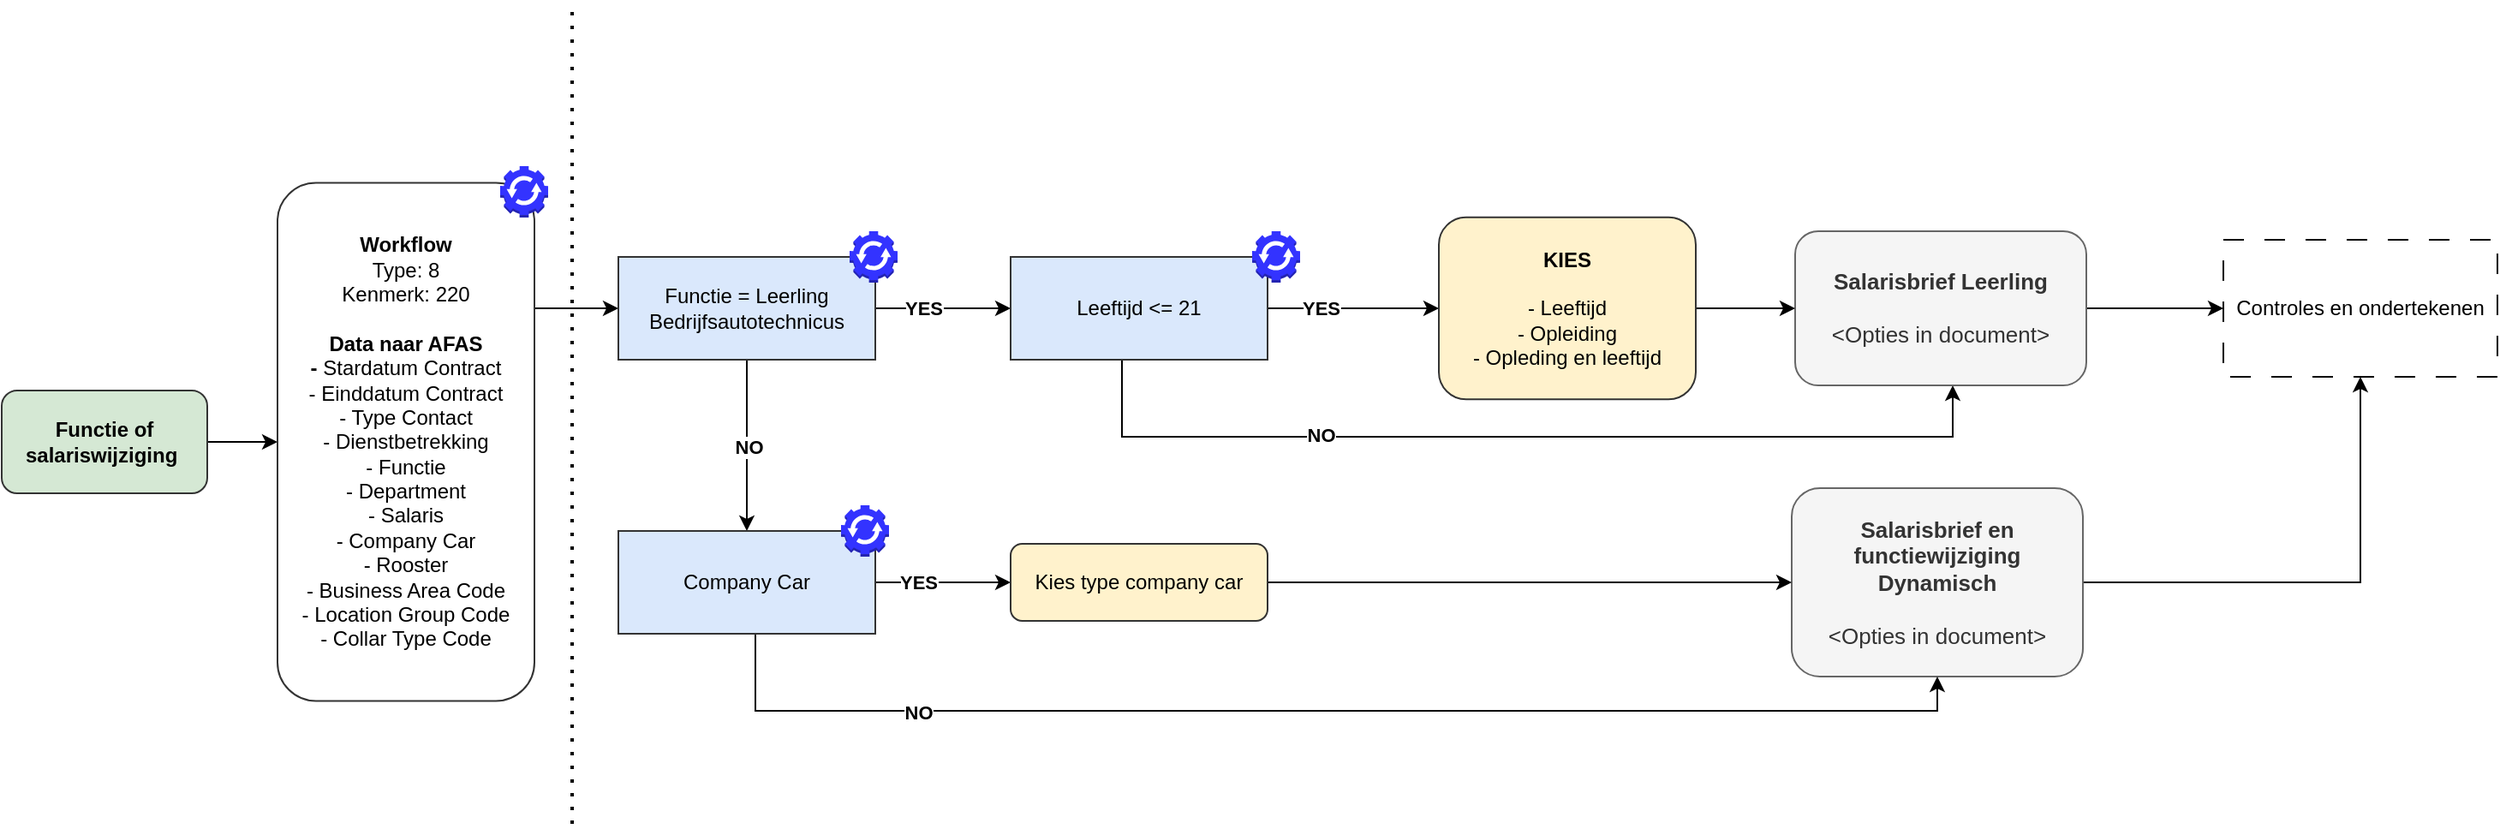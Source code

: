<mxfile version="24.7.8">
  <diagram name="Page-1" id="O5PMFCdE_8Ikorpa8brw">
    <mxGraphModel dx="1668" dy="965" grid="1" gridSize="10" guides="1" tooltips="1" connect="1" arrows="1" fold="1" page="1" pageScale="1" pageWidth="850" pageHeight="1100" math="0" shadow="0">
      <root>
        <mxCell id="0" />
        <mxCell id="1" parent="0" />
        <mxCell id="Pd-JwSKda_Ql0CktL9ll-1" style="edgeStyle=orthogonalEdgeStyle;rounded=0;orthogonalLoop=1;jettySize=auto;html=1;" parent="1" source="Pd-JwSKda_Ql0CktL9ll-2" target="Pd-JwSKda_Ql0CktL9ll-14" edge="1">
          <mxGeometry relative="1" as="geometry" />
        </mxCell>
        <mxCell id="Pd-JwSKda_Ql0CktL9ll-2" value="&lt;div&gt;&lt;b&gt;Functie of salariswijziging&amp;nbsp;&lt;/b&gt;&lt;/div&gt;" style="rounded=1;whiteSpace=wrap;html=1;strokeColor=#333333;align=center;fillColor=#d5e8d4;" parent="1" vertex="1">
          <mxGeometry x="260" y="287" width="120" height="60" as="geometry" />
        </mxCell>
        <mxCell id="Pd-JwSKda_Ql0CktL9ll-12" value="" style="endArrow=none;dashed=1;html=1;dashPattern=1 3;strokeWidth=2;rounded=0;" parent="1" edge="1">
          <mxGeometry width="50" height="50" relative="1" as="geometry">
            <mxPoint x="593" y="540" as="sourcePoint" />
            <mxPoint x="593" y="60" as="targetPoint" />
          </mxGeometry>
        </mxCell>
        <mxCell id="Pd-JwSKda_Ql0CktL9ll-55" style="edgeStyle=orthogonalEdgeStyle;rounded=0;orthogonalLoop=1;jettySize=auto;html=1;entryX=0;entryY=0.5;entryDx=0;entryDy=0;" parent="1" source="Pd-JwSKda_Ql0CktL9ll-14" target="Wle0cx9D_nq5OM3owAtY-1" edge="1">
          <mxGeometry relative="1" as="geometry">
            <mxPoint x="630" y="280" as="targetPoint" />
            <Array as="points">
              <mxPoint x="580" y="239" />
              <mxPoint x="580" y="239" />
            </Array>
          </mxGeometry>
        </mxCell>
        <mxCell id="Pd-JwSKda_Ql0CktL9ll-14" value="&lt;b&gt;Workflow&lt;/b&gt;&lt;div&gt;&lt;span style=&quot;background-color: initial;&quot;&gt;Type: 8&lt;/span&gt;&lt;br&gt;&lt;/div&gt;&lt;div&gt;Kenmerk: 220&lt;/div&gt;&lt;div&gt;&lt;br&gt;&lt;/div&gt;&lt;div&gt;&lt;b&gt;Data naar AFAS&lt;/b&gt;&lt;/div&gt;&lt;div&gt;&lt;b&gt;- &lt;/b&gt;Stardatum Contract&lt;br&gt;&lt;div&gt;&lt;div&gt;&lt;div&gt;- Einddatum Contract&lt;/div&gt;&lt;div&gt;- Type Contact&lt;/div&gt;&lt;div&gt;&lt;span style=&quot;background-color: initial;&quot;&gt;- Dienstbetrekking&lt;/span&gt;&lt;/div&gt;&lt;div&gt;&lt;span style=&quot;background-color: initial;&quot;&gt;- Functie&lt;/span&gt;&lt;br&gt;&lt;/div&gt;&lt;/div&gt;&lt;div&gt;&lt;span style=&quot;background-color: initial;&quot;&gt;- Department&lt;/span&gt;&lt;/div&gt;&lt;div&gt;&lt;span style=&quot;background-color: initial;&quot;&gt;- Salaris&lt;/span&gt;&lt;/div&gt;&lt;div&gt;&lt;span style=&quot;background-color: initial;&quot;&gt;- Company Car&lt;/span&gt;&lt;/div&gt;&lt;div&gt;&lt;span style=&quot;background-color: initial;&quot;&gt;- Rooster&lt;/span&gt;&lt;/div&gt;&lt;/div&gt;&lt;/div&gt;&lt;div&gt;&lt;span style=&quot;background-color: initial;&quot;&gt;- Business Area Code&lt;/span&gt;&lt;/div&gt;&lt;div&gt;&lt;span style=&quot;background-color: initial;&quot;&gt;- Location Group Code&lt;/span&gt;&lt;/div&gt;&lt;div&gt;&lt;span style=&quot;background-color: initial;&quot;&gt;- Collar Type Code&lt;/span&gt;&lt;/div&gt;" style="rounded=1;whiteSpace=wrap;html=1;strokeColor=#333333;" parent="1" vertex="1">
          <mxGeometry x="421" y="165.75" width="150" height="302.5" as="geometry" />
        </mxCell>
        <mxCell id="Pd-JwSKda_Ql0CktL9ll-18" value="" style="outlineConnect=0;dashed=0;verticalLabelPosition=bottom;verticalAlign=top;align=center;html=1;shape=mxgraph.aws3.automation;fillColor=#3333FF;strokeColor=#6c8ebf;" parent="1" vertex="1">
          <mxGeometry x="551" y="156" width="28" height="30" as="geometry" />
        </mxCell>
        <mxCell id="Wle0cx9D_nq5OM3owAtY-3" style="edgeStyle=orthogonalEdgeStyle;rounded=0;orthogonalLoop=1;jettySize=auto;html=1;entryX=0;entryY=0.5;entryDx=0;entryDy=0;" parent="1" source="Wle0cx9D_nq5OM3owAtY-1" target="Wle0cx9D_nq5OM3owAtY-2" edge="1">
          <mxGeometry relative="1" as="geometry" />
        </mxCell>
        <mxCell id="Wle0cx9D_nq5OM3owAtY-14" value="&lt;b&gt;YES&lt;/b&gt;" style="edgeLabel;html=1;align=center;verticalAlign=middle;resizable=0;points=[];" parent="Wle0cx9D_nq5OM3owAtY-3" vertex="1" connectable="0">
          <mxGeometry x="-0.1" y="1" relative="1" as="geometry">
            <mxPoint x="-8" y="1" as="offset" />
          </mxGeometry>
        </mxCell>
        <mxCell id="TlBvJvKio0p1H7mii8Nf-16" style="edgeStyle=orthogonalEdgeStyle;rounded=0;orthogonalLoop=1;jettySize=auto;html=1;entryX=0.5;entryY=0;entryDx=0;entryDy=0;" parent="1" source="Wle0cx9D_nq5OM3owAtY-1" target="TlBvJvKio0p1H7mii8Nf-13" edge="1">
          <mxGeometry relative="1" as="geometry" />
        </mxCell>
        <mxCell id="TlBvJvKio0p1H7mii8Nf-17" value="&lt;b&gt;NO&lt;/b&gt;" style="edgeLabel;html=1;align=center;verticalAlign=middle;resizable=0;points=[];" parent="TlBvJvKio0p1H7mii8Nf-16" vertex="1" connectable="0">
          <mxGeometry x="0.011" y="1" relative="1" as="geometry">
            <mxPoint as="offset" />
          </mxGeometry>
        </mxCell>
        <mxCell id="Wle0cx9D_nq5OM3owAtY-1" value="&lt;div&gt;Functie =&amp;nbsp;Leerling Bedrijfsautotechnicus&lt;span style=&quot;color: rgba(0, 0, 0, 0); font-family: monospace; font-size: 0px; text-align: start; text-wrap: nowrap; background-color: initial;&quot;&gt;%3CmxGraphModel%3E%3Croot%3E%3CmxCell%20id%3D%220%22%2F%3E%3CmxCell%20id%3D%221%22%20parent%3D%220%22%2F%3E%3CmxCell%20id%3D%222%22%20value%3D%22%26lt%3Bdiv%26gt%3BCompany%20Car%26lt%3B%2Fdiv%26gt%3B%26lt%3Bdiv%26gt%3B%26lt%3B%2Fdiv%26gt%3B%22%20style%3D%22rounded%3D0%3BwhiteSpace%3Dwrap%3Bhtml%3D1%3BfillColor%3D%23dae8fc%3BstrokeColor%3D%23333333%3B%22%20vertex%3D%221%22%20parent%3D%221%22%3E%3CmxGeometry%20x%3D%22630%22%20y%3D%22250%22%20width%3D%22150%22%20height%3D%2260%22%20as%3D%22geometry%22%2F%3E%3C%2FmxCell%3E%3C%2Froot%3E%3C%2FmxGraphModel%3E&lt;/span&gt;&lt;/div&gt;&lt;div&gt;&lt;/div&gt;" style="rounded=0;whiteSpace=wrap;html=1;fillColor=#dae8fc;strokeColor=#333333;" parent="1" vertex="1">
          <mxGeometry x="620" y="209" width="150" height="60" as="geometry" />
        </mxCell>
        <mxCell id="Wle0cx9D_nq5OM3owAtY-9" style="edgeStyle=orthogonalEdgeStyle;rounded=0;orthogonalLoop=1;jettySize=auto;html=1;entryX=0;entryY=0.5;entryDx=0;entryDy=0;" parent="1" source="Wle0cx9D_nq5OM3owAtY-2" target="Wle0cx9D_nq5OM3owAtY-19" edge="1">
          <mxGeometry relative="1" as="geometry">
            <mxPoint x="1120" y="239" as="targetPoint" />
          </mxGeometry>
        </mxCell>
        <mxCell id="Wle0cx9D_nq5OM3owAtY-10" value="&lt;b&gt;YES&lt;/b&gt;" style="edgeLabel;html=1;align=center;verticalAlign=middle;resizable=0;points=[];" parent="Wle0cx9D_nq5OM3owAtY-9" vertex="1" connectable="0">
          <mxGeometry x="-0.378" relative="1" as="geometry">
            <mxPoint as="offset" />
          </mxGeometry>
        </mxCell>
        <mxCell id="Wle0cx9D_nq5OM3owAtY-12" style="edgeStyle=orthogonalEdgeStyle;rounded=0;orthogonalLoop=1;jettySize=auto;html=1;" parent="1" target="Wle0cx9D_nq5OM3owAtY-17" edge="1">
          <mxGeometry relative="1" as="geometry">
            <mxPoint x="914" y="224" as="sourcePoint" />
            <mxPoint x="1084" y="351.5" as="targetPoint" />
            <Array as="points">
              <mxPoint x="914" y="314" />
              <mxPoint x="1399" y="314" />
            </Array>
          </mxGeometry>
        </mxCell>
        <mxCell id="Wle0cx9D_nq5OM3owAtY-13" value="&lt;b&gt;NO&lt;/b&gt;" style="edgeLabel;html=1;align=center;verticalAlign=middle;resizable=0;points=[];" parent="Wle0cx9D_nq5OM3owAtY-12" vertex="1" connectable="0">
          <mxGeometry x="0.536" y="2" relative="1" as="geometry">
            <mxPoint x="-259" y="1" as="offset" />
          </mxGeometry>
        </mxCell>
        <mxCell id="Wle0cx9D_nq5OM3owAtY-2" value="&lt;div&gt;Leeftijd &amp;lt;= 21&lt;/div&gt;&lt;div&gt;&lt;/div&gt;" style="rounded=0;whiteSpace=wrap;html=1;fillColor=#dae8fc;strokeColor=#333333;" parent="1" vertex="1">
          <mxGeometry x="849" y="209" width="150" height="60" as="geometry" />
        </mxCell>
        <mxCell id="Wle0cx9D_nq5OM3owAtY-15" value="" style="outlineConnect=0;dashed=0;verticalLabelPosition=bottom;verticalAlign=top;align=center;html=1;shape=mxgraph.aws3.automation;fillColor=#3333FF;strokeColor=#6c8ebf;" parent="1" vertex="1">
          <mxGeometry x="755" y="194" width="28" height="30" as="geometry" />
        </mxCell>
        <mxCell id="Wle0cx9D_nq5OM3owAtY-16" value="" style="outlineConnect=0;dashed=0;verticalLabelPosition=bottom;verticalAlign=top;align=center;html=1;shape=mxgraph.aws3.automation;fillColor=#3333FF;strokeColor=#6c8ebf;" parent="1" vertex="1">
          <mxGeometry x="990" y="194" width="28" height="30" as="geometry" />
        </mxCell>
        <mxCell id="TlBvJvKio0p1H7mii8Nf-8" style="edgeStyle=orthogonalEdgeStyle;rounded=0;orthogonalLoop=1;jettySize=auto;html=1;" parent="1" source="Wle0cx9D_nq5OM3owAtY-17" target="TlBvJvKio0p1H7mii8Nf-6" edge="1">
          <mxGeometry relative="1" as="geometry" />
        </mxCell>
        <mxCell id="Wle0cx9D_nq5OM3owAtY-17" value="&lt;span style=&quot;font-size: 13px;&quot;&gt;&lt;b&gt;Salarisbrief Leerling&lt;/b&gt;&lt;/span&gt;&lt;br&gt;&lt;div style=&quot;font-size: 13px;&quot;&gt;&lt;b&gt;&lt;br&gt;&lt;/b&gt;&lt;div&gt;&amp;lt;Opties in document&amp;gt;&lt;br&gt;&lt;/div&gt;&lt;/div&gt;" style="rounded=1;whiteSpace=wrap;html=1;fillColor=#f5f5f5;strokeColor=#666666;fontColor=#333333;" parent="1" vertex="1">
          <mxGeometry x="1307" y="194" width="170" height="90" as="geometry" />
        </mxCell>
        <mxCell id="Wle0cx9D_nq5OM3owAtY-20" style="edgeStyle=orthogonalEdgeStyle;rounded=0;orthogonalLoop=1;jettySize=auto;html=1;" parent="1" source="Wle0cx9D_nq5OM3owAtY-19" target="Wle0cx9D_nq5OM3owAtY-17" edge="1">
          <mxGeometry relative="1" as="geometry" />
        </mxCell>
        <mxCell id="Wle0cx9D_nq5OM3owAtY-19" value="&lt;div&gt;&lt;div&gt;&lt;b&gt;KIES&lt;/b&gt;&lt;/div&gt;&lt;div&gt;&lt;br&gt;&lt;/div&gt;&lt;div&gt;- Leeftijd&lt;/div&gt;&lt;div&gt;- Opleiding&lt;/div&gt;&lt;div&gt;- Opleding en leeftijd&lt;/div&gt;&lt;/div&gt;" style="rounded=1;whiteSpace=wrap;html=1;fillColor=#fff2cc;strokeColor=#333333;" parent="1" vertex="1">
          <mxGeometry x="1099" y="185.88" width="150" height="106.25" as="geometry" />
        </mxCell>
        <mxCell id="TlBvJvKio0p1H7mii8Nf-7" style="edgeStyle=orthogonalEdgeStyle;rounded=0;orthogonalLoop=1;jettySize=auto;html=1;entryX=0.5;entryY=1;entryDx=0;entryDy=0;" parent="1" source="TlBvJvKio0p1H7mii8Nf-1" target="TlBvJvKio0p1H7mii8Nf-6" edge="1">
          <mxGeometry relative="1" as="geometry" />
        </mxCell>
        <mxCell id="TlBvJvKio0p1H7mii8Nf-1" value="&lt;span style=&quot;font-size: 13px;&quot;&gt;&lt;b&gt;Salarisbrief en functiewijziging Dynamisch&lt;/b&gt;&lt;/span&gt;&lt;div&gt;&lt;span style=&quot;font-size: 13px;&quot;&gt;&lt;b&gt;&lt;br&gt;&lt;/b&gt;&lt;/span&gt;&lt;/div&gt;&lt;div&gt;&lt;span style=&quot;font-size: 13px;&quot;&gt;&amp;lt;Opties in document&amp;gt;&lt;/span&gt;&lt;/div&gt;" style="rounded=1;whiteSpace=wrap;html=1;fillColor=#f5f5f5;strokeColor=#666666;fontColor=#333333;" parent="1" vertex="1">
          <mxGeometry x="1305" y="344" width="170" height="110" as="geometry" />
        </mxCell>
        <mxCell id="TlBvJvKio0p1H7mii8Nf-6" value="Controles en ondertekenen" style="rounded=0;whiteSpace=wrap;html=1;dashed=1;dashPattern=12 12;" parent="1" vertex="1">
          <mxGeometry x="1557" y="199.01" width="160" height="80" as="geometry" />
        </mxCell>
        <mxCell id="TlBvJvKio0p1H7mii8Nf-9" style="edgeStyle=orthogonalEdgeStyle;rounded=0;orthogonalLoop=1;jettySize=auto;html=1;entryX=0;entryY=0.5;entryDx=0;entryDy=0;" parent="1" source="TlBvJvKio0p1H7mii8Nf-13" target="TlBvJvKio0p1H7mii8Nf-14" edge="1">
          <mxGeometry relative="1" as="geometry" />
        </mxCell>
        <mxCell id="TlBvJvKio0p1H7mii8Nf-10" value="&lt;b&gt;YES&lt;/b&gt;" style="edgeLabel;html=1;align=center;verticalAlign=middle;resizable=0;points=[];" parent="TlBvJvKio0p1H7mii8Nf-9" vertex="1" connectable="0">
          <mxGeometry x="-0.367" relative="1" as="geometry">
            <mxPoint as="offset" />
          </mxGeometry>
        </mxCell>
        <mxCell id="TlBvJvKio0p1H7mii8Nf-19" style="edgeStyle=orthogonalEdgeStyle;rounded=0;orthogonalLoop=1;jettySize=auto;html=1;entryX=0.5;entryY=1;entryDx=0;entryDy=0;" parent="1" source="TlBvJvKio0p1H7mii8Nf-13" target="TlBvJvKio0p1H7mii8Nf-1" edge="1">
          <mxGeometry relative="1" as="geometry">
            <Array as="points">
              <mxPoint x="700" y="474" />
              <mxPoint x="1390" y="474" />
            </Array>
          </mxGeometry>
        </mxCell>
        <mxCell id="TlBvJvKio0p1H7mii8Nf-20" value="&lt;b&gt;NO&lt;/b&gt;" style="edgeLabel;html=1;align=center;verticalAlign=middle;resizable=0;points=[];" parent="TlBvJvKio0p1H7mii8Nf-19" vertex="1" connectable="0">
          <mxGeometry x="-0.64" y="-1" relative="1" as="geometry">
            <mxPoint x="4" as="offset" />
          </mxGeometry>
        </mxCell>
        <mxCell id="TlBvJvKio0p1H7mii8Nf-13" value="&lt;div&gt;Company Car&lt;/div&gt;&lt;div&gt;&lt;/div&gt;" style="rounded=0;whiteSpace=wrap;html=1;fillColor=#dae8fc;strokeColor=#333333;" parent="1" vertex="1">
          <mxGeometry x="620" y="369" width="150" height="60" as="geometry" />
        </mxCell>
        <mxCell id="TlBvJvKio0p1H7mii8Nf-18" style="edgeStyle=orthogonalEdgeStyle;rounded=0;orthogonalLoop=1;jettySize=auto;html=1;" parent="1" source="TlBvJvKio0p1H7mii8Nf-14" target="TlBvJvKio0p1H7mii8Nf-1" edge="1">
          <mxGeometry relative="1" as="geometry" />
        </mxCell>
        <mxCell id="TlBvJvKio0p1H7mii8Nf-14" value="Kies type company car" style="rounded=1;whiteSpace=wrap;html=1;fillColor=#fff2cc;strokeColor=#333333;" parent="1" vertex="1">
          <mxGeometry x="849" y="376.5" width="150" height="45" as="geometry" />
        </mxCell>
        <mxCell id="TlBvJvKio0p1H7mii8Nf-15" value="" style="outlineConnect=0;dashed=0;verticalLabelPosition=bottom;verticalAlign=top;align=center;html=1;shape=mxgraph.aws3.automation;fillColor=#3333FF;strokeColor=#6c8ebf;" parent="1" vertex="1">
          <mxGeometry x="750" y="354" width="28" height="30" as="geometry" />
        </mxCell>
      </root>
    </mxGraphModel>
  </diagram>
</mxfile>
